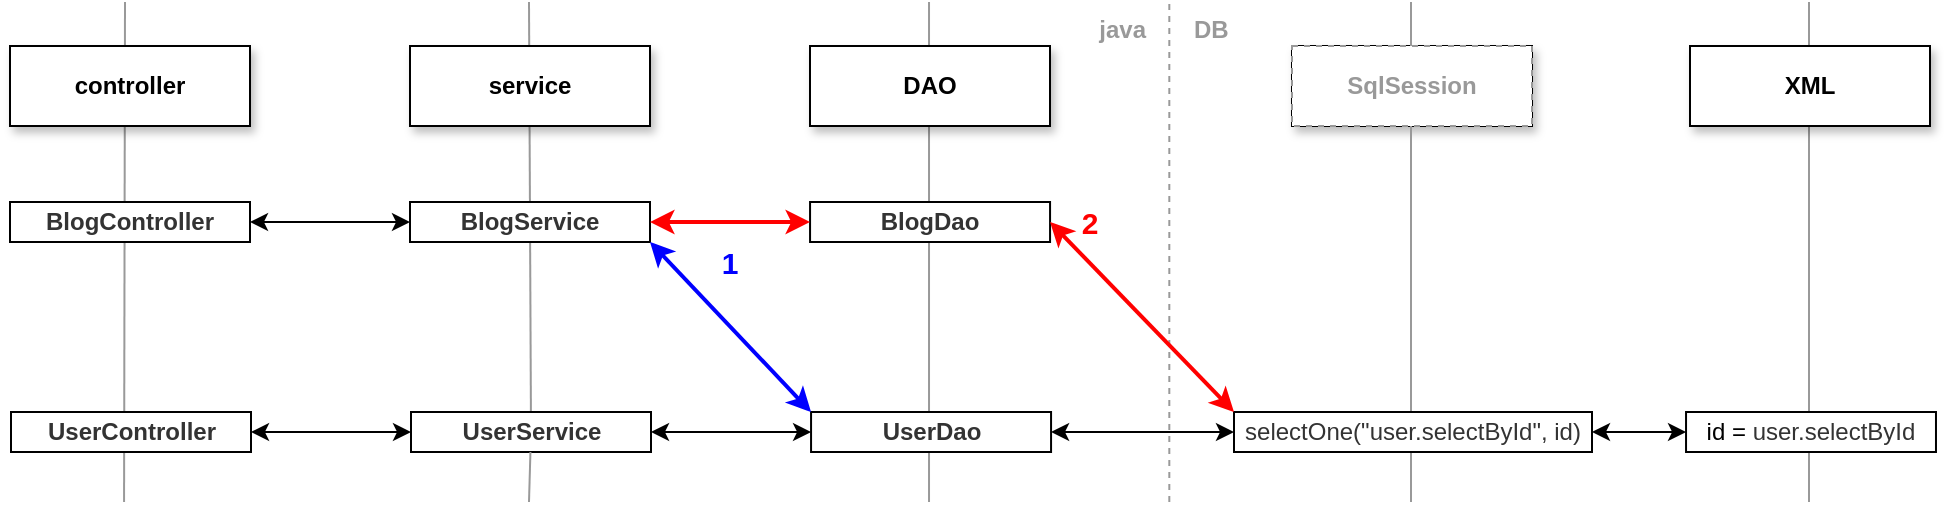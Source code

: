 <mxfile version="14.2.9" type="device"><diagram id="BSenetPoquXe4a3ZUdi6" name="회원가입"><mxGraphModel dx="1422" dy="762" grid="1" gridSize="10" guides="1" tooltips="1" connect="1" arrows="1" fold="1" page="1" pageScale="1" pageWidth="827" pageHeight="1169" math="0" shadow="0"><root><mxCell id="znwzqRpeazty4L58tnf7-0"/><mxCell id="znwzqRpeazty4L58tnf7-1" parent="znwzqRpeazty4L58tnf7-0"/><mxCell id="p43D33YHZqrsGtJ1SJqz-132" value="" style="endArrow=none;html=1;strokeColor=#999999;dashed=1;" parent="znwzqRpeazty4L58tnf7-1" edge="1"><mxGeometry width="50" height="50" relative="1" as="geometry"><mxPoint x="619.66" y="290" as="sourcePoint"/><mxPoint x="619.66" y="40" as="targetPoint"/></mxGeometry></mxCell><mxCell id="kEBRUtJ3DrNo1xdyitG5-2" value="" style="endArrow=none;html=1;strokeColor=#999999;" parent="znwzqRpeazty4L58tnf7-1" edge="1"><mxGeometry width="50" height="50" relative="1" as="geometry"><mxPoint x="97.03" y="290" as="sourcePoint"/><mxPoint x="97.5" y="40" as="targetPoint"/></mxGeometry></mxCell><mxCell id="kEBRUtJ3DrNo1xdyitG5-3" value="" style="endArrow=none;html=1;strokeColor=#999999;" parent="znwzqRpeazty4L58tnf7-1" edge="1" source="Qv72s3bV6LkdkFOIiVPc-0"><mxGeometry width="50" height="50" relative="1" as="geometry"><mxPoint x="299.5" y="1600" as="sourcePoint"/><mxPoint x="299.5" y="40" as="targetPoint"/></mxGeometry></mxCell><mxCell id="kEBRUtJ3DrNo1xdyitG5-15" value="SqlSession" style="rounded=0;whiteSpace=wrap;html=1;fontStyle=1;shadow=0;glass=0;sketch=0;dashed=1;strokeColor=#999999;fontColor=#999999;" parent="znwzqRpeazty4L58tnf7-1" vertex="1"><mxGeometry x="440" y="62" width="120" height="40" as="geometry"/></mxCell><mxCell id="kEBRUtJ3DrNo1xdyitG5-16" value="XML" style="rounded=0;whiteSpace=wrap;html=1;fontStyle=1;shadow=1;glass=0;sketch=0;" parent="znwzqRpeazty4L58tnf7-1" vertex="1"><mxGeometry x="681" y="62" width="120" height="40" as="geometry"/></mxCell><mxCell id="kEBRUtJ3DrNo1xdyitG5-119" value="" style="endArrow=none;html=1;strokeColor=#999999;" parent="znwzqRpeazty4L58tnf7-1" edge="1"><mxGeometry width="50" height="50" relative="1" as="geometry"><mxPoint x="499.51" y="290" as="sourcePoint"/><mxPoint x="499.51" y="40" as="targetPoint"/></mxGeometry></mxCell><mxCell id="p43D33YHZqrsGtJ1SJqz-0" value="" style="endArrow=none;html=1;strokeColor=#999999;" parent="znwzqRpeazty4L58tnf7-1" edge="1"><mxGeometry width="50" height="50" relative="1" as="geometry"><mxPoint x="740.5" y="290" as="sourcePoint"/><mxPoint x="740.5" y="40" as="targetPoint"/></mxGeometry></mxCell><mxCell id="p43D33YHZqrsGtJ1SJqz-1" value="" style="endArrow=none;html=1;strokeColor=#999999;" parent="znwzqRpeazty4L58tnf7-1" edge="1"><mxGeometry width="50" height="50" relative="1" as="geometry"><mxPoint x="939.5" y="290" as="sourcePoint"/><mxPoint x="939.5" y="40" as="targetPoint"/></mxGeometry></mxCell><mxCell id="kEBRUtJ3DrNo1xdyitG5-13" value="controller" style="rounded=0;whiteSpace=wrap;html=1;fontStyle=1;shadow=1;glass=0;sketch=0;" parent="znwzqRpeazty4L58tnf7-1" vertex="1"><mxGeometry x="40" y="62" width="120" height="40" as="geometry"/></mxCell><mxCell id="kEBRUtJ3DrNo1xdyitG5-14" value="service" style="rounded=0;whiteSpace=wrap;html=1;fontStyle=1;shadow=1;glass=0;sketch=0;" parent="znwzqRpeazty4L58tnf7-1" vertex="1"><mxGeometry x="240" y="62" width="120" height="40" as="geometry"/></mxCell><mxCell id="kEBRUtJ3DrNo1xdyitG5-116" value="DAO" style="rounded=0;whiteSpace=wrap;html=1;fontStyle=1;shadow=1;glass=0;sketch=0;" parent="znwzqRpeazty4L58tnf7-1" vertex="1"><mxGeometry x="440" y="62" width="120" height="40" as="geometry"/></mxCell><mxCell id="kEBRUtJ3DrNo1xdyitG5-117" value="SqlSession" style="rounded=0;whiteSpace=wrap;html=1;fontStyle=1;shadow=0;glass=0;sketch=0;dashed=1;strokeColor=#999999;fontColor=#999999;" parent="znwzqRpeazty4L58tnf7-1" vertex="1"><mxGeometry x="681" y="62" width="120" height="40" as="geometry"/></mxCell><mxCell id="kEBRUtJ3DrNo1xdyitG5-118" value="XML" style="rounded=0;whiteSpace=wrap;html=1;fontStyle=1;shadow=1;glass=0;sketch=0;" parent="znwzqRpeazty4L58tnf7-1" vertex="1"><mxGeometry x="880" y="62" width="120" height="40" as="geometry"/></mxCell><mxCell id="p43D33YHZqrsGtJ1SJqz-8" value="&lt;font color=&quot;#333333&quot;&gt;&lt;b&gt;UserController&lt;/b&gt;&lt;/font&gt;" style="text;html=1;align=center;verticalAlign=middle;whiteSpace=wrap;rounded=0;shadow=0;glass=0;sketch=0;strokeColor=#000000;fillColor=#ffffff;" parent="znwzqRpeazty4L58tnf7-1" vertex="1"><mxGeometry x="40.5" y="245" width="120" height="20" as="geometry"/></mxCell><mxCell id="p43D33YHZqrsGtJ1SJqz-14" value="&lt;font color=&quot;#333333&quot;&gt;&lt;span&gt;&lt;b&gt;UserDao&lt;/b&gt;&lt;/span&gt;&lt;/font&gt;" style="text;html=1;align=center;verticalAlign=middle;whiteSpace=wrap;rounded=0;shadow=0;glass=0;sketch=0;strokeColor=#000000;fillColor=#ffffff;fontStyle=0" parent="znwzqRpeazty4L58tnf7-1" vertex="1"><mxGeometry x="440.53" y="245" width="120" height="20" as="geometry"/></mxCell><mxCell id="p43D33YHZqrsGtJ1SJqz-20" value="&lt;font color=&quot;#333333&quot;&gt;&lt;span&gt;selectOne(&quot;user.&lt;/span&gt;&lt;/font&gt;&lt;span style=&quot;color: rgb(51 , 51 , 51)&quot;&gt;selectById&quot;, id)&lt;/span&gt;" style="text;html=1;align=center;verticalAlign=middle;whiteSpace=wrap;rounded=0;shadow=0;glass=0;sketch=0;strokeColor=#000000;fillColor=#ffffff;fontStyle=0" parent="znwzqRpeazty4L58tnf7-1" vertex="1"><mxGeometry x="652" y="245" width="179" height="20" as="geometry"/></mxCell><mxCell id="p43D33YHZqrsGtJ1SJqz-23" value="id =&amp;nbsp;&lt;font color=&quot;#333333&quot;&gt;user.&lt;/font&gt;&lt;span style=&quot;color: rgb(51 , 51 , 51)&quot;&gt;selectById&lt;/span&gt;" style="text;html=1;align=center;verticalAlign=middle;whiteSpace=wrap;rounded=0;shadow=0;glass=0;sketch=0;fontColor=#000000;strokeColor=#000000;fillColor=#ffffff;" parent="znwzqRpeazty4L58tnf7-1" vertex="1"><mxGeometry x="878.02" y="245" width="124.97" height="20" as="geometry"/></mxCell><mxCell id="p43D33YHZqrsGtJ1SJqz-134" value="&lt;div style=&quot;text-align: center&quot;&gt;&lt;span&gt;&lt;font face=&quot;helvetica&quot;&gt;&lt;b&gt;DB&lt;/b&gt;&lt;/font&gt;&lt;/span&gt;&lt;/div&gt;" style="text;whiteSpace=wrap;html=1;fontColor=#999999;" parent="znwzqRpeazty4L58tnf7-1" vertex="1"><mxGeometry x="630.03" y="40" width="70" height="30" as="geometry"/></mxCell><mxCell id="p43D33YHZqrsGtJ1SJqz-135" value="&lt;font face=&quot;helvetica&quot;&gt;&lt;b&gt;java&lt;/b&gt;&lt;/font&gt;" style="text;whiteSpace=wrap;html=1;align=right;fontColor=#999999;" parent="znwzqRpeazty4L58tnf7-1" vertex="1"><mxGeometry x="570.03" y="40" width="40" height="30" as="geometry"/></mxCell><mxCell id="Qv72s3bV6LkdkFOIiVPc-0" value="&lt;font color=&quot;#333333&quot;&gt;&lt;b&gt;UserService&lt;/b&gt;&lt;/font&gt;" style="text;html=1;align=center;verticalAlign=middle;whiteSpace=wrap;rounded=0;shadow=0;glass=0;sketch=0;strokeColor=#000000;fillColor=#ffffff;" vertex="1" parent="znwzqRpeazty4L58tnf7-1"><mxGeometry x="240.5" y="245" width="120" height="20" as="geometry"/></mxCell><mxCell id="Qv72s3bV6LkdkFOIiVPc-1" value="" style="endArrow=none;html=1;strokeColor=#999999;" edge="1" parent="znwzqRpeazty4L58tnf7-1" target="Qv72s3bV6LkdkFOIiVPc-0"><mxGeometry width="50" height="50" relative="1" as="geometry"><mxPoint x="299.5" y="290" as="sourcePoint"/><mxPoint x="299.5" y="40" as="targetPoint"/></mxGeometry></mxCell><mxCell id="Qv72s3bV6LkdkFOIiVPc-2" value="&lt;font color=&quot;#333333&quot;&gt;&lt;b&gt;BlogController&lt;/b&gt;&lt;/font&gt;" style="text;html=1;align=center;verticalAlign=middle;whiteSpace=wrap;rounded=0;shadow=0;glass=0;sketch=0;strokeColor=#000000;fillColor=#ffffff;" vertex="1" parent="znwzqRpeazty4L58tnf7-1"><mxGeometry x="40" y="140" width="120" height="20" as="geometry"/></mxCell><mxCell id="Qv72s3bV6LkdkFOIiVPc-5" value="&lt;b style=&quot;color: rgb(51 , 51 , 51)&quot;&gt;Blog&lt;/b&gt;&lt;font color=&quot;#333333&quot;&gt;&lt;span&gt;&lt;b&gt;Dao&lt;/b&gt;&lt;/span&gt;&lt;/font&gt;" style="text;html=1;align=center;verticalAlign=middle;whiteSpace=wrap;rounded=0;shadow=0;glass=0;sketch=0;strokeColor=#000000;fillColor=#ffffff;fontStyle=0" vertex="1" parent="znwzqRpeazty4L58tnf7-1"><mxGeometry x="440.03" y="140" width="120" height="20" as="geometry"/></mxCell><mxCell id="Qv72s3bV6LkdkFOIiVPc-12" value="&lt;b style=&quot;color: rgb(51 , 51 , 51)&quot;&gt;Blog&lt;/b&gt;&lt;font color=&quot;#333333&quot;&gt;&lt;b&gt;Service&lt;/b&gt;&lt;/font&gt;" style="text;html=1;align=center;verticalAlign=middle;whiteSpace=wrap;rounded=0;shadow=0;glass=0;sketch=0;strokeColor=#000000;fillColor=#ffffff;" vertex="1" parent="znwzqRpeazty4L58tnf7-1"><mxGeometry x="240" y="140" width="120" height="20" as="geometry"/></mxCell><mxCell id="Qv72s3bV6LkdkFOIiVPc-13" value="" style="endArrow=classic;startArrow=classic;html=1;exitX=1;exitY=0.5;exitDx=0;exitDy=0;entryX=0;entryY=0.5;entryDx=0;entryDy=0;" edge="1" parent="znwzqRpeazty4L58tnf7-1" source="p43D33YHZqrsGtJ1SJqz-8" target="Qv72s3bV6LkdkFOIiVPc-0"><mxGeometry width="50" height="50" relative="1" as="geometry"><mxPoint x="370.53" y="140" as="sourcePoint"/><mxPoint x="420.53" y="90" as="targetPoint"/></mxGeometry></mxCell><mxCell id="Qv72s3bV6LkdkFOIiVPc-14" value="" style="endArrow=classic;startArrow=classic;html=1;exitX=1;exitY=0.5;exitDx=0;exitDy=0;entryX=0;entryY=0.5;entryDx=0;entryDy=0;" edge="1" parent="znwzqRpeazty4L58tnf7-1" source="Qv72s3bV6LkdkFOIiVPc-0" target="p43D33YHZqrsGtJ1SJqz-14"><mxGeometry width="50" height="50" relative="1" as="geometry"><mxPoint x="390.53" y="220" as="sourcePoint"/><mxPoint x="410.53" y="230" as="targetPoint"/></mxGeometry></mxCell><mxCell id="Qv72s3bV6LkdkFOIiVPc-15" value="" style="endArrow=classic;startArrow=classic;html=1;exitX=1;exitY=0.5;exitDx=0;exitDy=0;entryX=0;entryY=0.5;entryDx=0;entryDy=0;" edge="1" parent="znwzqRpeazty4L58tnf7-1" source="p43D33YHZqrsGtJ1SJqz-14" target="p43D33YHZqrsGtJ1SJqz-20"><mxGeometry width="50" height="50" relative="1" as="geometry"><mxPoint x="566.49" y="220" as="sourcePoint"/><mxPoint x="646.52" y="220" as="targetPoint"/></mxGeometry></mxCell><mxCell id="Qv72s3bV6LkdkFOIiVPc-16" value="" style="endArrow=classic;startArrow=classic;html=1;exitX=1;exitY=0.5;exitDx=0;exitDy=0;entryX=0;entryY=0.5;entryDx=0;entryDy=0;" edge="1" parent="znwzqRpeazty4L58tnf7-1" source="p43D33YHZqrsGtJ1SJqz-20" target="p43D33YHZqrsGtJ1SJqz-23"><mxGeometry width="50" height="50" relative="1" as="geometry"><mxPoint x="570.53" y="265" as="sourcePoint"/><mxPoint x="662.0" y="265" as="targetPoint"/></mxGeometry></mxCell><mxCell id="Qv72s3bV6LkdkFOIiVPc-18" value="" style="endArrow=classic;startArrow=classic;html=1;exitX=1;exitY=1;exitDx=0;exitDy=0;entryX=0;entryY=0;entryDx=0;entryDy=0;strokeColor=#0000FF;strokeWidth=2;" edge="1" parent="znwzqRpeazty4L58tnf7-1" source="Qv72s3bV6LkdkFOIiVPc-12" target="p43D33YHZqrsGtJ1SJqz-14"><mxGeometry width="50" height="50" relative="1" as="geometry"><mxPoint x="370.53" y="140" as="sourcePoint"/><mxPoint x="450.53" y="230" as="targetPoint"/></mxGeometry></mxCell><mxCell id="Qv72s3bV6LkdkFOIiVPc-19" value="" style="endArrow=classic;startArrow=classic;html=1;exitX=1;exitY=0.5;exitDx=0;exitDy=0;entryX=0;entryY=0;entryDx=0;entryDy=0;strokeWidth=2;strokeColor=#FF0000;" edge="1" parent="znwzqRpeazty4L58tnf7-1" source="Qv72s3bV6LkdkFOIiVPc-5" target="p43D33YHZqrsGtJ1SJqz-20"><mxGeometry width="50" height="50" relative="1" as="geometry"><mxPoint x="370.0" y="160" as="sourcePoint"/><mxPoint x="450.53" y="255" as="targetPoint"/></mxGeometry></mxCell><mxCell id="Qv72s3bV6LkdkFOIiVPc-21" value="&lt;font style=&quot;font-size: 15px&quot; color=&quot;#0000ff&quot;&gt;&lt;b&gt;1&lt;/b&gt;&lt;/font&gt;" style="text;html=1;strokeColor=none;fillColor=none;align=center;verticalAlign=middle;whiteSpace=wrap;rounded=0;" vertex="1" parent="znwzqRpeazty4L58tnf7-1"><mxGeometry x="380.27" y="160" width="40" height="20" as="geometry"/></mxCell><mxCell id="Qv72s3bV6LkdkFOIiVPc-24" value="&lt;font style=&quot;font-size: 15px&quot;&gt;&lt;b&gt;2&lt;/b&gt;&lt;/font&gt;" style="text;html=1;strokeColor=none;fillColor=none;align=center;verticalAlign=middle;whiteSpace=wrap;rounded=0;fontColor=#FF0000;" vertex="1" parent="znwzqRpeazty4L58tnf7-1"><mxGeometry x="560" y="140" width="40" height="20" as="geometry"/></mxCell><mxCell id="Qv72s3bV6LkdkFOIiVPc-26" value="" style="endArrow=classic;startArrow=classic;html=1;exitX=1;exitY=0.5;exitDx=0;exitDy=0;entryX=0;entryY=0.5;entryDx=0;entryDy=0;" edge="1" parent="znwzqRpeazty4L58tnf7-1" source="Qv72s3bV6LkdkFOIiVPc-2" target="Qv72s3bV6LkdkFOIiVPc-12"><mxGeometry width="50" height="50" relative="1" as="geometry"><mxPoint x="170.5" y="265" as="sourcePoint"/><mxPoint x="250.5" y="265" as="targetPoint"/></mxGeometry></mxCell><mxCell id="Qv72s3bV6LkdkFOIiVPc-27" value="" style="endArrow=classic;startArrow=classic;html=1;entryX=0;entryY=0.5;entryDx=0;entryDy=0;strokeWidth=2;strokeColor=#FF0000;" edge="1" parent="znwzqRpeazty4L58tnf7-1" target="Qv72s3bV6LkdkFOIiVPc-5"><mxGeometry width="50" height="50" relative="1" as="geometry"><mxPoint x="360" y="150" as="sourcePoint"/><mxPoint x="662" y="255" as="targetPoint"/></mxGeometry></mxCell></root></mxGraphModel></diagram></mxfile>